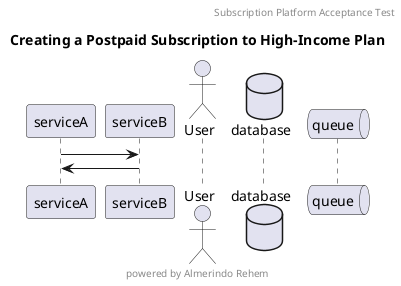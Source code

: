 @startuml Meu Diagram

header Subscription Platform Acceptance Test
title "Creating a Postpaid Subscription to High-Income Plan"
footer powered by Almerindo Rehem

participant serviceA
participant serviceB
actor User

database  database
queue queue

serviceA -> serviceB
serviceB -> serviceA

@enduml